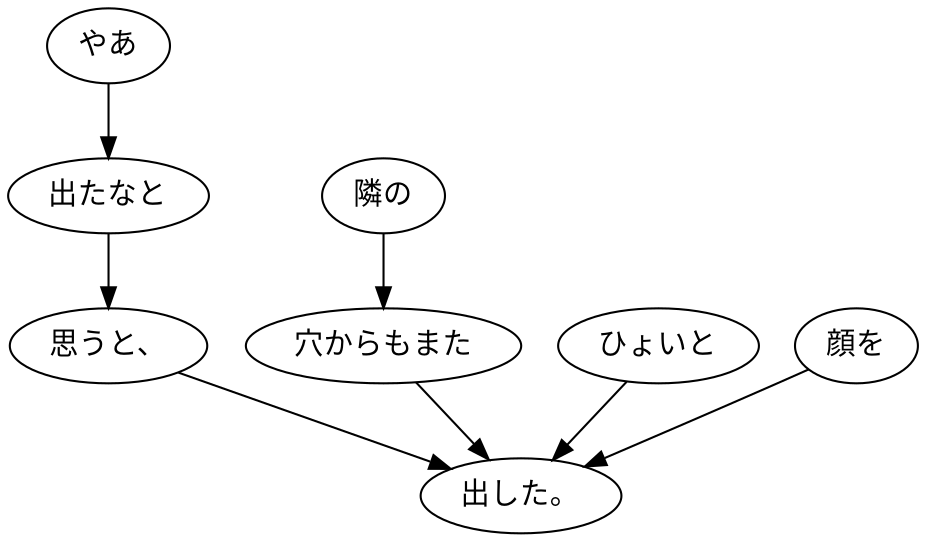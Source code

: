digraph graph3619 {
	node0 [label="やあ"];
	node1 [label="出たなと"];
	node2 [label="思うと、"];
	node3 [label="隣の"];
	node4 [label="穴からもまた"];
	node5 [label="ひょいと"];
	node6 [label="顔を"];
	node7 [label="出した。"];
	node0 -> node1;
	node1 -> node2;
	node2 -> node7;
	node3 -> node4;
	node4 -> node7;
	node5 -> node7;
	node6 -> node7;
}
